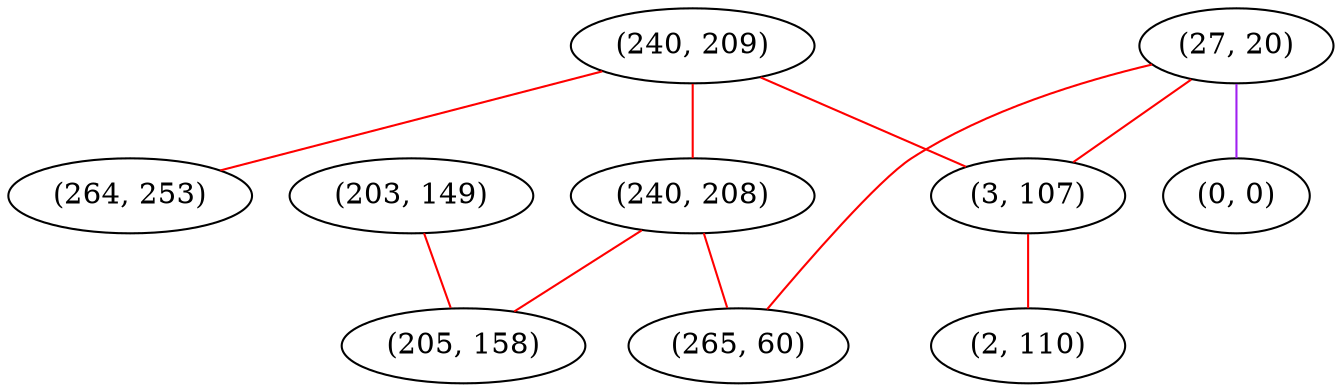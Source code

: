graph "" {
"(240, 209)";
"(240, 208)";
"(27, 20)";
"(3, 107)";
"(265, 60)";
"(0, 0)";
"(264, 253)";
"(203, 149)";
"(205, 158)";
"(2, 110)";
"(240, 209)" -- "(240, 208)"  [color=red, key=0, weight=1];
"(240, 209)" -- "(264, 253)"  [color=red, key=0, weight=1];
"(240, 209)" -- "(3, 107)"  [color=red, key=0, weight=1];
"(240, 208)" -- "(205, 158)"  [color=red, key=0, weight=1];
"(240, 208)" -- "(265, 60)"  [color=red, key=0, weight=1];
"(27, 20)" -- "(0, 0)"  [color=purple, key=0, weight=4];
"(27, 20)" -- "(3, 107)"  [color=red, key=0, weight=1];
"(27, 20)" -- "(265, 60)"  [color=red, key=0, weight=1];
"(3, 107)" -- "(2, 110)"  [color=red, key=0, weight=1];
"(203, 149)" -- "(205, 158)"  [color=red, key=0, weight=1];
}
